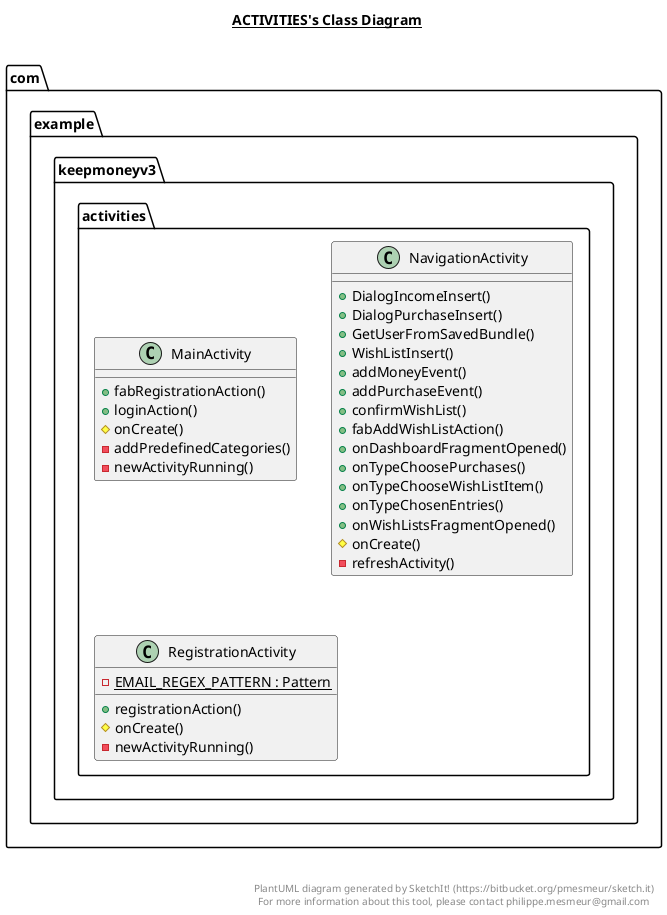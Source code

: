 @startuml

title __ACTIVITIES's Class Diagram__\n

  namespace com.example.keepmoneyv3 {
    namespace activities {
      class com.example.keepmoneyv3.activities.MainActivity {
          + fabRegistrationAction()
          + loginAction()
          # onCreate()
          - addPredefinedCategories()
          - newActivityRunning()
      }
    }
  }
  

  namespace com.example.keepmoneyv3 {
    namespace activities {
      class com.example.keepmoneyv3.activities.NavigationActivity {
          + DialogIncomeInsert()
          + DialogPurchaseInsert()
          + GetUserFromSavedBundle()
          + WishListInsert()
          + addMoneyEvent()
          + addPurchaseEvent()
          + confirmWishList()
          + fabAddWishListAction()
          + onDashboardFragmentOpened()
          + onTypeChoosePurchases()
          + onTypeChooseWishListItem()
          + onTypeChosenEntries()
          + onWishListsFragmentOpened()
          # onCreate()
          - refreshActivity()
      }
    }
  }
  

  namespace com.example.keepmoneyv3 {
    namespace activities {
      class com.example.keepmoneyv3.activities.RegistrationActivity {
          {static} - EMAIL_REGEX_PATTERN : Pattern
          + registrationAction()
          # onCreate()
          - newActivityRunning()
      }
    }
  }


right footer


PlantUML diagram generated by SketchIt! (https://bitbucket.org/pmesmeur/sketch.it)
For more information about this tool, please contact philippe.mesmeur@gmail.com
endfooter

@enduml
